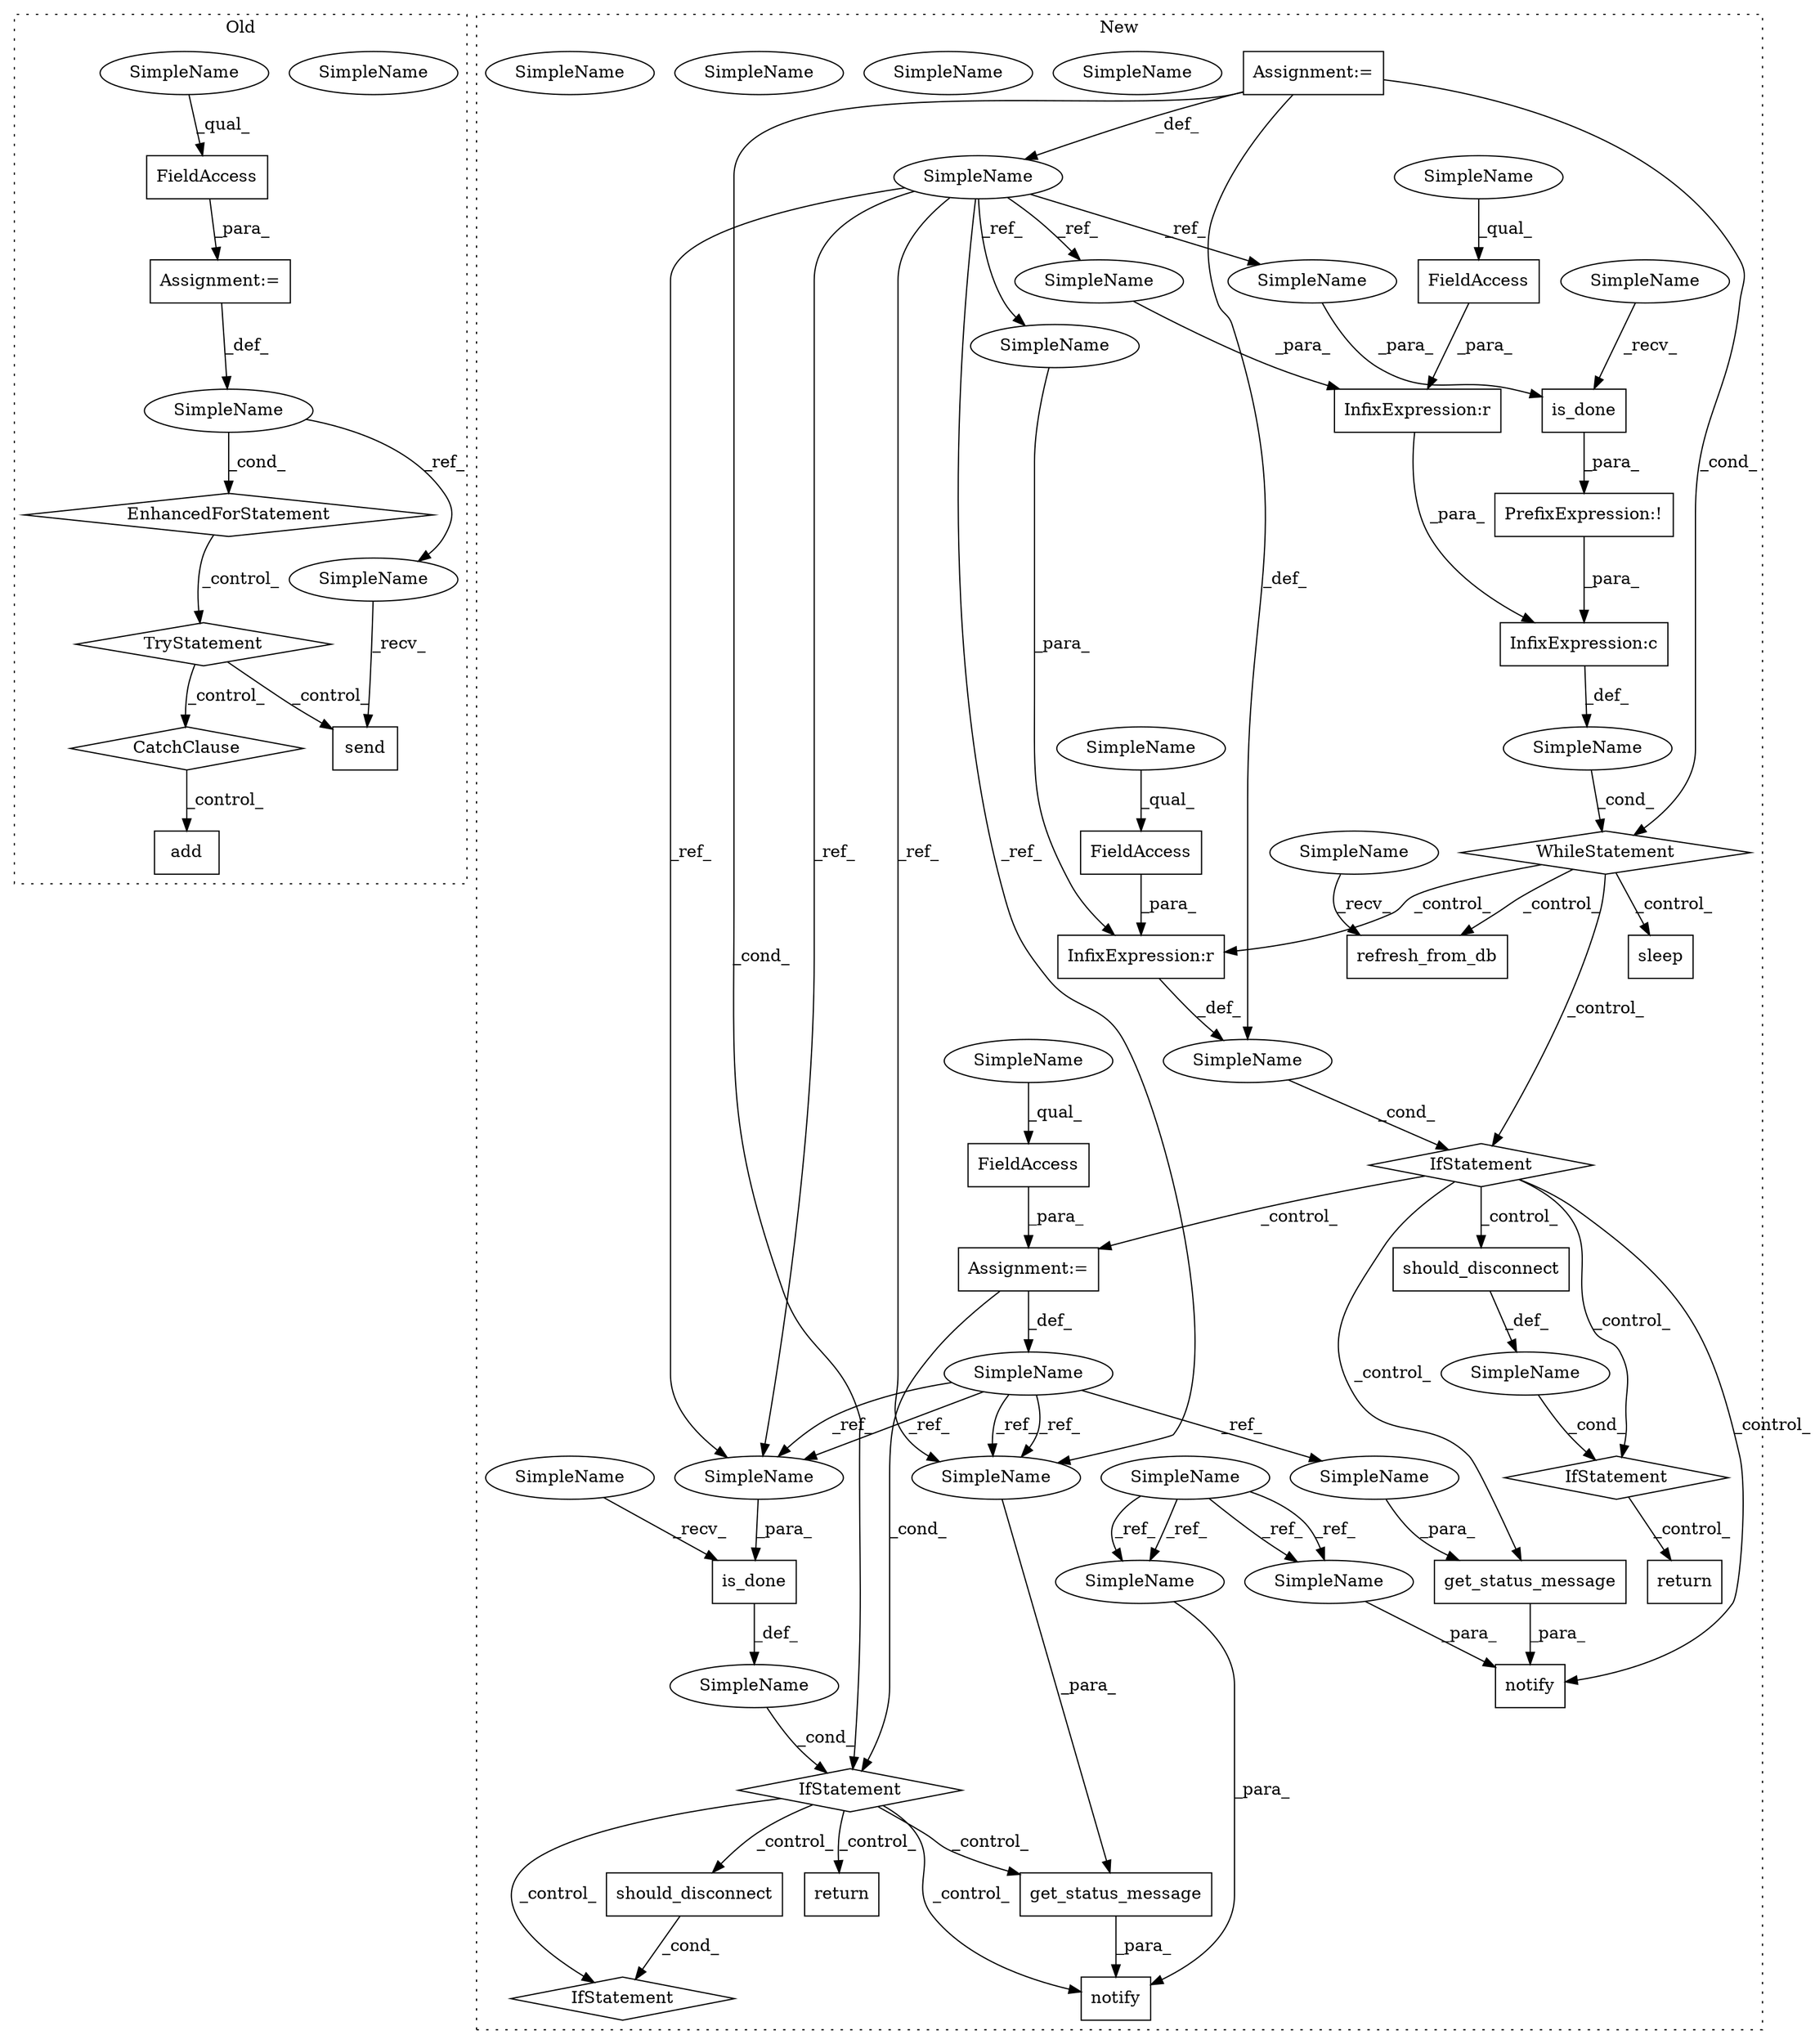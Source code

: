 digraph G {
subgraph cluster0 {
1 [label="add" a="32" s="19414,19421" l="4,1" shape="box"];
3 [label="EnhancedForStatement" a="70" s="19191,19273" l="61,2" shape="diamond"];
7 [label="SimpleName" a="42" s="19256" l="3" shape="ellipse"];
8 [label="CatchClause" a="12" s="19337,19382" l="17,2" shape="diamond"];
30 [label="TryStatement" a="54" s="19287" l="4" shape="diamond"];
37 [label="Assignment:=" a="7" s="19191,19273" l="61,2" shape="box"];
38 [label="FieldAccess" a="22" s="19262" l="11" shape="box"];
41 [label="send" a="32" s="19309,19321" l="5,1" shape="box"];
55 [label="SimpleName" a="42" s="19262" l="8" shape="ellipse"];
56 [label="SimpleName" a="42" s="19305" l="3" shape="ellipse"];
57 [label="SimpleName" a="42" s="19262" l="8" shape="ellipse"];
label = "Old";
style="dotted";
}
subgraph cluster1 {
2 [label="should_disconnect" a="32" s="20313" l="19" shape="box"];
4 [label="SimpleName" a="42" s="" l="" shape="ellipse"];
5 [label="return" a="41" s="19572" l="7" shape="box"];
6 [label="is_done" a="32" s="19449,19463" l="8,1" shape="box"];
9 [label="notify" a="32" s="19474,19516" l="7,1" shape="box"];
10 [label="SimpleName" a="42" s="19068" l="6" shape="ellipse"];
11 [label="InfixExpression:r" a="27" s="19208" l="4" shape="box"];
12 [label="SimpleName" a="42" s="" l="" shape="ellipse"];
13 [label="return" a="41" s="19361" l="7" shape="box"];
14 [label="notify" a="32" s="19271,19313" l="7,1" shape="box"];
15 [label="PrefixExpression:!" a="38" s="19129" l="1" shape="box"];
16 [label="refresh_from_db" a="32" s="19173" l="17" shape="box"];
17 [label="is_done" a="32" s="19143,19157" l="8,1" shape="box"];
18 [label="InfixExpression:c" a="27" s="19125" l="4" shape="box"];
19 [label="SimpleName" a="42" s="" l="" shape="ellipse"];
20 [label="SimpleName" a="42" s="19239" l="6" shape="ellipse"];
21 [label="get_status_message" a="32" s="19287,19312" l="19,1" shape="box"];
22 [label="sleep" a="32" s="19401,19419" l="6,1" shape="box"];
23 [label="should_disconnect" a="32" s="19328" l="19" shape="box"];
24 [label="InfixExpression:r" a="27" s="19100" l="4" shape="box"];
25 [label="FieldAccess" a="22" s="19212" l="15" shape="box"];
26 [label="get_status_message" a="32" s="19490,19515" l="19,1" shape="box"];
27 [label="SimpleName" a="42" s="" l="" shape="ellipse"];
28 [label="IfStatement" a="25" s="19324,19347" l="4,2" shape="diamond"];
29 [label="FieldAccess" a="22" s="19246" l="15" shape="box"];
31 [label="FieldAccess" a="22" s="19104" l="20" shape="box"];
32 [label="IfStatement" a="25" s="19432,19464" l="4,2" shape="diamond"];
33 [label="Assignment:=" a="7" s="19074" l="1" shape="box"];
34 [label="IfStatement" a="25" s="19198,19227" l="4,2" shape="diamond"];
35 [label="Assignment:=" a="7" s="19245" l="1" shape="box"];
36 [label="IfStatement" a="25" s="20309,20332" l="4,2" shape="diamond"];
39 [label="SimpleName" a="42" s="18403" l="8" shape="ellipse"];
40 [label="WhileStatement" a="61" s="19085,19159" l="7,2" shape="diamond"];
42 [label="SimpleName" a="42" s="19104" l="12" shape="ellipse"];
43 [label="SimpleName" a="42" s="19436" l="12" shape="ellipse"];
44 [label="SimpleName" a="42" s="19130" l="12" shape="ellipse"];
45 [label="SimpleName" a="42" s="19481" l="8" shape="ellipse"];
46 [label="SimpleName" a="42" s="19278" l="8" shape="ellipse"];
47 [label="SimpleName" a="42" s="19212" l="3" shape="ellipse"];
48 [label="SimpleName" a="42" s="19246" l="3" shape="ellipse"];
49 [label="SimpleName" a="42" s="19169" l="3" shape="ellipse"];
50 [label="SimpleName" a="42" s="19151" l="6" shape="ellipse"];
51 [label="SimpleName" a="42" s="19202" l="6" shape="ellipse"];
52 [label="SimpleName" a="42" s="19509" l="6" shape="ellipse"];
53 [label="SimpleName" a="42" s="19094" l="6" shape="ellipse"];
54 [label="SimpleName" a="42" s="19457" l="6" shape="ellipse"];
58 [label="SimpleName" a="42" s="19278" l="8" shape="ellipse"];
59 [label="SimpleName" a="42" s="19481" l="8" shape="ellipse"];
60 [label="SimpleName" a="42" s="19457" l="6" shape="ellipse"];
61 [label="SimpleName" a="42" s="19306" l="6" shape="ellipse"];
62 [label="SimpleName" a="42" s="19509" l="6" shape="ellipse"];
label = "New";
style="dotted";
}
2 -> 36 [label="_cond_"];
3 -> 30 [label="_control_"];
4 -> 32 [label="_cond_"];
6 -> 4 [label="_def_"];
7 -> 56 [label="_ref_"];
7 -> 3 [label="_cond_"];
8 -> 1 [label="_control_"];
10 -> 53 [label="_ref_"];
10 -> 51 [label="_ref_"];
10 -> 62 [label="_ref_"];
10 -> 60 [label="_ref_"];
10 -> 50 [label="_ref_"];
10 -> 60 [label="_ref_"];
10 -> 62 [label="_ref_"];
11 -> 19 [label="_def_"];
12 -> 40 [label="_cond_"];
15 -> 18 [label="_para_"];
17 -> 15 [label="_para_"];
18 -> 12 [label="_def_"];
19 -> 34 [label="_cond_"];
20 -> 60 [label="_ref_"];
20 -> 60 [label="_ref_"];
20 -> 61 [label="_ref_"];
20 -> 62 [label="_ref_"];
20 -> 62 [label="_ref_"];
21 -> 14 [label="_para_"];
23 -> 27 [label="_def_"];
24 -> 18 [label="_para_"];
25 -> 11 [label="_para_"];
26 -> 9 [label="_para_"];
27 -> 28 [label="_cond_"];
28 -> 13 [label="_control_"];
29 -> 35 [label="_para_"];
30 -> 8 [label="_control_"];
30 -> 41 [label="_control_"];
31 -> 24 [label="_para_"];
32 -> 2 [label="_control_"];
32 -> 5 [label="_control_"];
32 -> 36 [label="_control_"];
32 -> 26 [label="_control_"];
32 -> 9 [label="_control_"];
33 -> 40 [label="_cond_"];
33 -> 32 [label="_cond_"];
33 -> 10 [label="_def_"];
33 -> 19 [label="_def_"];
34 -> 23 [label="_control_"];
34 -> 14 [label="_control_"];
34 -> 21 [label="_control_"];
34 -> 35 [label="_control_"];
34 -> 28 [label="_control_"];
35 -> 20 [label="_def_"];
35 -> 32 [label="_cond_"];
37 -> 7 [label="_def_"];
38 -> 37 [label="_para_"];
39 -> 58 [label="_ref_"];
39 -> 59 [label="_ref_"];
39 -> 58 [label="_ref_"];
39 -> 59 [label="_ref_"];
40 -> 16 [label="_control_"];
40 -> 34 [label="_control_"];
40 -> 11 [label="_control_"];
40 -> 22 [label="_control_"];
42 -> 31 [label="_qual_"];
43 -> 6 [label="_recv_"];
44 -> 17 [label="_recv_"];
47 -> 25 [label="_qual_"];
48 -> 29 [label="_qual_"];
49 -> 16 [label="_recv_"];
50 -> 17 [label="_para_"];
51 -> 11 [label="_para_"];
53 -> 24 [label="_para_"];
56 -> 41 [label="_recv_"];
57 -> 38 [label="_qual_"];
58 -> 14 [label="_para_"];
59 -> 9 [label="_para_"];
60 -> 6 [label="_para_"];
61 -> 21 [label="_para_"];
62 -> 26 [label="_para_"];
}